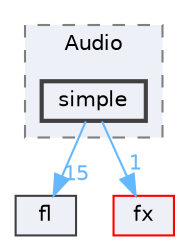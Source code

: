 digraph "/home/runner/work/FastLED/FastLED/examples/Audio/simple"
{
 // INTERACTIVE_SVG=YES
 // LATEX_PDF_SIZE
  bgcolor="transparent";
  edge [fontname=Helvetica,fontsize=10,labelfontname=Helvetica,labelfontsize=10];
  node [fontname=Helvetica,fontsize=10,shape=box,height=0.2,width=0.4];
  compound=true
  subgraph clusterdir_1fe2633b6793b56f980e752e54e330d5 {
    graph [ bgcolor="#edf0f7", pencolor="grey50", label="Audio", fontname=Helvetica,fontsize=10 style="filled,dashed", URL="dir_1fe2633b6793b56f980e752e54e330d5.html",tooltip=""]
  dir_6f010ead3424cc5489c000491a783bcf [label="simple", fillcolor="#edf0f7", color="grey25", style="filled,bold", URL="dir_6f010ead3424cc5489c000491a783bcf.html",tooltip=""];
  }
  dir_4d1829fa9bd13d7db71e765b2707b248 [label="fl", fillcolor="#edf0f7", color="grey25", style="filled", URL="dir_4d1829fa9bd13d7db71e765b2707b248.html",tooltip=""];
  dir_acbb946b833f21b16ec30aa21c4c3a72 [label="fx", fillcolor="#edf0f7", color="red", style="filled", URL="dir_acbb946b833f21b16ec30aa21c4c3a72.html",tooltip=""];
  dir_6f010ead3424cc5489c000491a783bcf->dir_4d1829fa9bd13d7db71e765b2707b248 [headlabel="15", labeldistance=1.5 headhref="dir_000092_000042.html" href="dir_000092_000042.html" color="steelblue1" fontcolor="steelblue1"];
  dir_6f010ead3424cc5489c000491a783bcf->dir_acbb946b833f21b16ec30aa21c4c3a72 [headlabel="1", labeldistance=1.5 headhref="dir_000092_000044.html" href="dir_000092_000044.html" color="steelblue1" fontcolor="steelblue1"];
}
